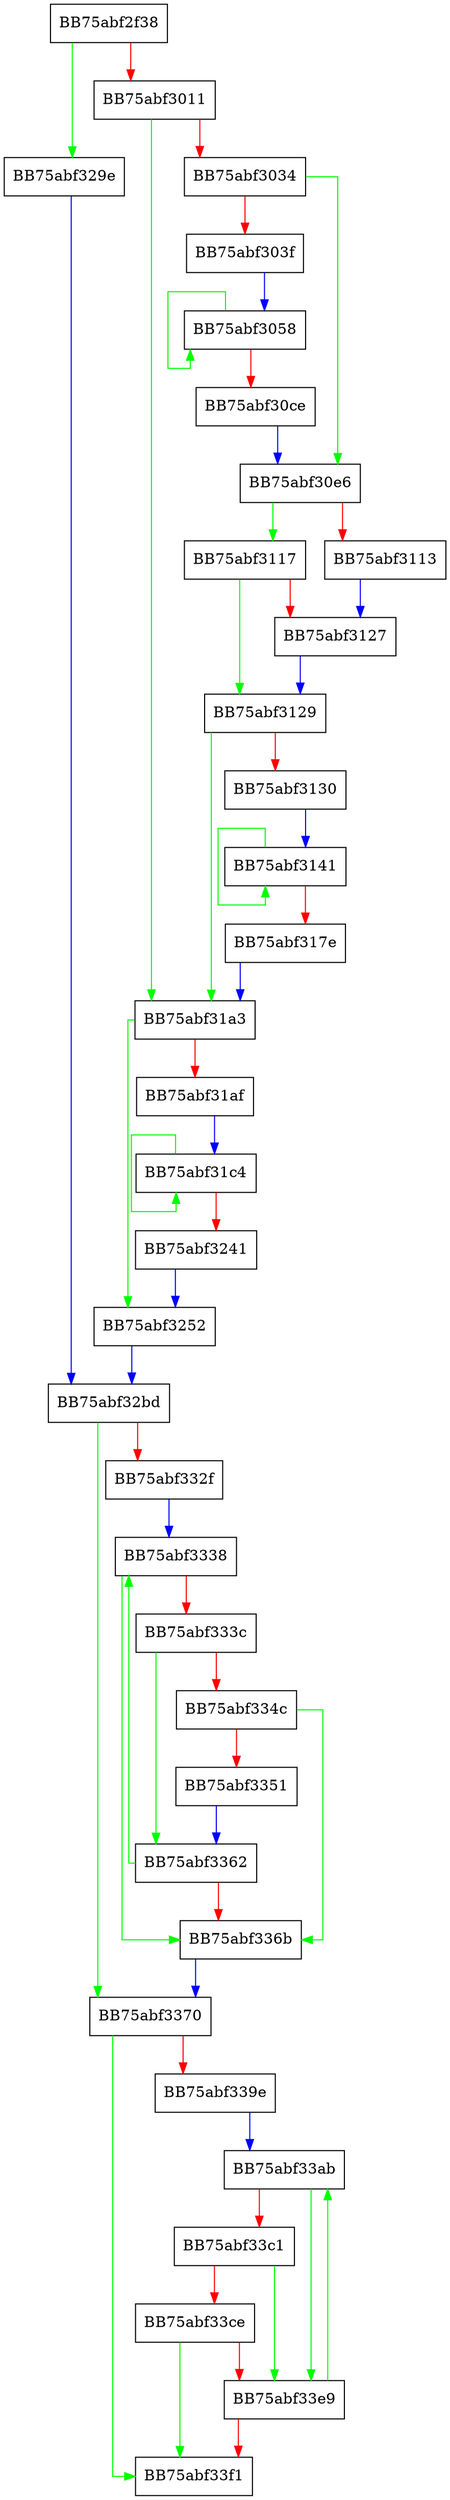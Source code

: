 digraph ZSTD_RowFindBestMatch_noDict_6_4 {
  node [shape="box"];
  graph [splines=ortho];
  BB75abf2f38 -> BB75abf329e [color="green"];
  BB75abf2f38 -> BB75abf3011 [color="red"];
  BB75abf3011 -> BB75abf31a3 [color="green"];
  BB75abf3011 -> BB75abf3034 [color="red"];
  BB75abf3034 -> BB75abf30e6 [color="green"];
  BB75abf3034 -> BB75abf303f [color="red"];
  BB75abf303f -> BB75abf3058 [color="blue"];
  BB75abf3058 -> BB75abf3058 [color="green"];
  BB75abf3058 -> BB75abf30ce [color="red"];
  BB75abf30ce -> BB75abf30e6 [color="blue"];
  BB75abf30e6 -> BB75abf3117 [color="green"];
  BB75abf30e6 -> BB75abf3113 [color="red"];
  BB75abf3113 -> BB75abf3127 [color="blue"];
  BB75abf3117 -> BB75abf3129 [color="green"];
  BB75abf3117 -> BB75abf3127 [color="red"];
  BB75abf3127 -> BB75abf3129 [color="blue"];
  BB75abf3129 -> BB75abf31a3 [color="green"];
  BB75abf3129 -> BB75abf3130 [color="red"];
  BB75abf3130 -> BB75abf3141 [color="blue"];
  BB75abf3141 -> BB75abf3141 [color="green"];
  BB75abf3141 -> BB75abf317e [color="red"];
  BB75abf317e -> BB75abf31a3 [color="blue"];
  BB75abf31a3 -> BB75abf3252 [color="green"];
  BB75abf31a3 -> BB75abf31af [color="red"];
  BB75abf31af -> BB75abf31c4 [color="blue"];
  BB75abf31c4 -> BB75abf31c4 [color="green"];
  BB75abf31c4 -> BB75abf3241 [color="red"];
  BB75abf3241 -> BB75abf3252 [color="blue"];
  BB75abf3252 -> BB75abf32bd [color="blue"];
  BB75abf329e -> BB75abf32bd [color="blue"];
  BB75abf32bd -> BB75abf3370 [color="green"];
  BB75abf32bd -> BB75abf332f [color="red"];
  BB75abf332f -> BB75abf3338 [color="blue"];
  BB75abf3338 -> BB75abf336b [color="green"];
  BB75abf3338 -> BB75abf333c [color="red"];
  BB75abf333c -> BB75abf3362 [color="green"];
  BB75abf333c -> BB75abf334c [color="red"];
  BB75abf334c -> BB75abf336b [color="green"];
  BB75abf334c -> BB75abf3351 [color="red"];
  BB75abf3351 -> BB75abf3362 [color="blue"];
  BB75abf3362 -> BB75abf3338 [color="green"];
  BB75abf3362 -> BB75abf336b [color="red"];
  BB75abf336b -> BB75abf3370 [color="blue"];
  BB75abf3370 -> BB75abf33f1 [color="green"];
  BB75abf3370 -> BB75abf339e [color="red"];
  BB75abf339e -> BB75abf33ab [color="blue"];
  BB75abf33ab -> BB75abf33e9 [color="green"];
  BB75abf33ab -> BB75abf33c1 [color="red"];
  BB75abf33c1 -> BB75abf33e9 [color="green"];
  BB75abf33c1 -> BB75abf33ce [color="red"];
  BB75abf33ce -> BB75abf33f1 [color="green"];
  BB75abf33ce -> BB75abf33e9 [color="red"];
  BB75abf33e9 -> BB75abf33ab [color="green"];
  BB75abf33e9 -> BB75abf33f1 [color="red"];
}
